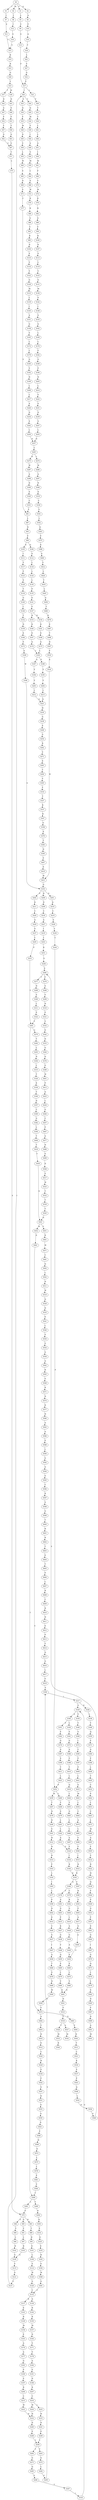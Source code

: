 strict digraph  {
	S0 -> S1 [ label = V ];
	S0 -> S2 [ label = Q ];
	S0 -> S3 [ label = I ];
	S0 -> S4 [ label = M ];
	S1 -> S5 [ label = L ];
	S2 -> S6 [ label = A ];
	S3 -> S7 [ label = I ];
	S4 -> S8 [ label = I ];
	S5 -> S9 [ label = V ];
	S6 -> S10 [ label = F ];
	S7 -> S11 [ label = S ];
	S8 -> S12 [ label = I ];
	S9 -> S13 [ label = G ];
	S10 -> S14 [ label = A ];
	S11 -> S15 [ label = V ];
	S12 -> S16 [ label = S ];
	S13 -> S17 [ label = F ];
	S14 -> S18 [ label = T ];
	S15 -> S19 [ label = K ];
	S16 -> S15 [ label = V ];
	S17 -> S20 [ label = I ];
	S17 -> S21 [ label = L ];
	S18 -> S22 [ label = L ];
	S19 -> S23 [ label = R ];
	S20 -> S24 [ label = T ];
	S20 -> S25 [ label = S ];
	S21 -> S26 [ label = F ];
	S22 -> S27 [ label = V ];
	S23 -> S28 [ label = G ];
	S24 -> S29 [ label = Q ];
	S25 -> S30 [ label = Q ];
	S26 -> S31 [ label = T ];
	S27 -> S32 [ label = G ];
	S28 -> S33 [ label = Y ];
	S29 -> S34 [ label = M ];
	S30 -> S35 [ label = F ];
	S31 -> S36 [ label = T ];
	S32 -> S17 [ label = F ];
	S33 -> S37 [ label = T ];
	S33 -> S38 [ label = M ];
	S34 -> S39 [ label = V ];
	S35 -> S40 [ label = M ];
	S36 -> S41 [ label = L ];
	S37 -> S42 [ label = D ];
	S38 -> S43 [ label = D ];
	S39 -> S44 [ label = I ];
	S40 -> S45 [ label = D ];
	S41 -> S46 [ label = L ];
	S42 -> S47 [ label = A ];
	S43 -> S48 [ label = S ];
	S44 -> S49 [ label = S ];
	S45 -> S50 [ label = V ];
	S46 -> S51 [ label = G ];
	S47 -> S52 [ label = F ];
	S48 -> S53 [ label = F ];
	S49 -> S54 [ label = V ];
	S50 -> S55 [ label = L ];
	S51 -> S56 [ label = I ];
	S52 -> S57 [ label = Y ];
	S53 -> S58 [ label = Y ];
	S54 -> S59 [ label = M ];
	S55 -> S60 [ label = W ];
	S56 -> S61 [ label = M ];
	S57 -> S62 [ label = G ];
	S58 -> S63 [ label = G ];
	S59 -> S64 [ label = L ];
	S60 -> S65 [ label = S ];
	S61 -> S66 [ label = F ];
	S62 -> S67 [ label = V ];
	S63 -> S67 [ label = V ];
	S64 -> S68 [ label = S ];
	S65 -> S69 [ label = D ];
	S66 -> S70 [ label = V ];
	S67 -> S71 [ label = T ];
	S68 -> S72 [ label = W ];
	S69 -> S73 [ label = S ];
	S70 -> S74 [ label = M ];
	S71 -> S75 [ label = L ];
	S72 -> S76 [ label = R ];
	S73 -> S77 [ label = C ];
	S74 -> S78 [ label = K ];
	S75 -> S79 [ label = S ];
	S76 -> S80 [ label = R ];
	S77 -> S81 [ label = V ];
	S78 -> S82 [ label = R ];
	S79 -> S83 [ label = R ];
	S79 -> S84 [ label = S ];
	S79 -> S85 [ label = G ];
	S80 -> S86 [ label = G ];
	S81 -> S87 [ label = L ];
	S82 -> S88 [ label = G ];
	S83 -> S89 [ label = T ];
	S84 -> S90 [ label = V ];
	S85 -> S91 [ label = V ];
	S86 -> S92 [ label = Y ];
	S87 -> S93 [ label = N ];
	S88 -> S94 [ label = F ];
	S89 -> S95 [ label = H ];
	S90 -> S96 [ label = L ];
	S91 -> S97 [ label = L ];
	S92 -> S98 [ label = R ];
	S93 -> S99 [ label = F ];
	S94 -> S100 [ label = R ];
	S95 -> S101 [ label = E ];
	S96 -> S102 [ label = R ];
	S97 -> S103 [ label = R ];
	S98 -> S104 [ label = D ];
	S99 -> S105 [ label = E ];
	S99 -> S106 [ label = Q ];
	S100 -> S107 [ label = D ];
	S101 -> S108 [ label = L ];
	S102 -> S109 [ label = G ];
	S103 -> S109 [ label = G ];
	S104 -> S110 [ label = S ];
	S105 -> S111 [ label = I ];
	S106 -> S112 [ label = S ];
	S107 -> S113 [ label = S ];
	S108 -> S114 [ label = S ];
	S109 -> S115 [ label = V ];
	S110 -> S116 [ label = V ];
	S111 -> S117 [ label = V ];
	S112 -> S118 [ label = L ];
	S113 -> S119 [ label = L ];
	S114 -> S120 [ label = W ];
	S115 -> S121 [ label = G ];
	S116 -> S122 [ label = Y ];
	S117 -> S123 [ label = F ];
	S118 -> S124 [ label = L ];
	S119 -> S125 [ label = Y ];
	S120 -> S126 [ label = G ];
	S121 -> S127 [ label = F ];
	S122 -> S128 [ label = G ];
	S123 -> S129 [ label = S ];
	S124 -> S130 [ label = L ];
	S125 -> S131 [ label = G ];
	S126 -> S132 [ label = C ];
	S127 -> S20 [ label = I ];
	S128 -> S133 [ label = M ];
	S129 -> S134 [ label = T ];
	S130 -> S135 [ label = P ];
	S131 -> S136 [ label = M ];
	S132 -> S137 [ label = K ];
	S132 -> S138 [ label = A ];
	S133 -> S139 [ label = L ];
	S134 -> S140 [ label = G ];
	S135 -> S141 [ label = E ];
	S136 -> S142 [ label = S ];
	S137 -> S143 [ label = E ];
	S138 -> S144 [ label = R ];
	S139 -> S145 [ label = I ];
	S140 -> S146 [ label = I ];
	S141 -> S147 [ label = F ];
	S142 -> S148 [ label = I ];
	S143 -> S149 [ label = R ];
	S144 -> S150 [ label = R ];
	S145 -> S151 [ label = A ];
	S146 -> S152 [ label = T ];
	S147 -> S153 [ label = H ];
	S147 -> S154 [ label = R ];
	S148 -> S155 [ label = S ];
	S149 -> S156 [ label = M ];
	S150 -> S157 [ label = M ];
	S151 -> S158 [ label = G ];
	S152 -> S159 [ label = N ];
	S153 -> S160 [ label = K ];
	S154 -> S161 [ label = K ];
	S155 -> S162 [ label = G ];
	S156 -> S163 [ label = E ];
	S157 -> S164 [ label = D ];
	S158 -> S165 [ label = V ];
	S159 -> S166 [ label = E ];
	S160 -> S167 [ label = E ];
	S161 -> S168 [ label = E ];
	S162 -> S169 [ label = L ];
	S163 -> S170 [ label = A ];
	S164 -> S171 [ label = V ];
	S165 -> S172 [ label = L ];
	S166 -> S173 [ label = F ];
	S167 -> S174 [ label = A ];
	S168 -> S175 [ label = A ];
	S169 -> S176 [ label = L ];
	S170 -> S177 [ label = A ];
	S171 -> S178 [ label = V ];
	S172 -> S179 [ label = L ];
	S173 -> S180 [ label = E ];
	S174 -> S181 [ label = L ];
	S175 -> S181 [ label = L ];
	S176 -> S182 [ label = F ];
	S177 -> S183 [ label = G ];
	S178 -> S184 [ label = A ];
	S179 -> S185 [ label = G ];
	S180 -> S186 [ label = W ];
	S181 -> S187 [ label = A ];
	S181 -> S188 [ label = P ];
	S182 -> S189 [ label = G ];
	S183 -> S190 [ label = P ];
	S184 -> S191 [ label = S ];
	S185 -> S192 [ label = V ];
	S186 -> S193 [ label = G ];
	S187 -> S194 [ label = V ];
	S188 -> S195 [ label = V ];
	S189 -> S196 [ label = F ];
	S190 -> S197 [ label = S ];
	S191 -> S198 [ label = D ];
	S192 -> S199 [ label = N ];
	S193 -> S200 [ label = H ];
	S193 -> S201 [ label = D ];
	S193 -> S202 [ label = E ];
	S194 -> S203 [ label = V ];
	S195 -> S204 [ label = V ];
	S196 -> S205 [ label = N ];
	S197 -> S206 [ label = R ];
	S198 -> S207 [ label = R ];
	S199 -> S208 [ label = L ];
	S200 -> S209 [ label = D ];
	S201 -> S210 [ label = Q ];
	S202 -> S211 [ label = K ];
	S203 -> S212 [ label = L ];
	S204 -> S213 [ label = L ];
	S205 -> S214 [ label = L ];
	S206 -> S215 [ label = C ];
	S207 -> S216 [ label = C ];
	S208 -> S217 [ label = L ];
	S209 -> S218 [ label = C ];
	S210 -> S219 [ label = C ];
	S211 -> S220 [ label = C ];
	S212 -> S221 [ label = Q ];
	S213 -> S221 [ label = Q ];
	S214 -> S222 [ label = V ];
	S215 -> S223 [ label = W ];
	S216 -> S224 [ label = W ];
	S216 -> S225 [ label = L ];
	S217 -> S226 [ label = A ];
	S218 -> S227 [ label = A ];
	S219 -> S228 [ label = S ];
	S220 -> S229 [ label = A ];
	S221 -> S230 [ label = H ];
	S222 -> S231 [ label = S ];
	S223 -> S232 [ label = H ];
	S224 -> S232 [ label = H ];
	S225 -> S233 [ label = H ];
	S226 -> S234 [ label = Q ];
	S227 -> S235 [ label = I ];
	S228 -> S236 [ label = T ];
	S229 -> S237 [ label = S ];
	S230 -> S238 [ label = G ];
	S231 -> S239 [ label = Q ];
	S232 -> S240 [ label = D ];
	S233 -> S241 [ label = D ];
	S234 -> S242 [ label = S ];
	S235 -> S243 [ label = L ];
	S236 -> S244 [ label = L ];
	S237 -> S245 [ label = L ];
	S238 -> S246 [ label = E ];
	S239 -> S247 [ label = S ];
	S240 -> S248 [ label = P ];
	S241 -> S249 [ label = P ];
	S242 -> S250 [ label = L ];
	S243 -> S251 [ label = R ];
	S244 -> S252 [ label = P ];
	S245 -> S253 [ label = P ];
	S246 -> S254 [ label = G ];
	S247 -> S255 [ label = L ];
	S248 -> S256 [ label = T ];
	S249 -> S256 [ label = T ];
	S250 -> S257 [ label = D ];
	S251 -> S258 [ label = G ];
	S252 -> S259 [ label = M ];
	S252 -> S260 [ label = L ];
	S253 -> S261 [ label = V ];
	S254 -> S262 [ label = R ];
	S255 -> S257 [ label = D ];
	S256 -> S263 [ label = F ];
	S256 -> S264 [ label = Y ];
	S257 -> S265 [ label = L ];
	S258 -> S266 [ label = S ];
	S259 -> S267 [ label = T ];
	S260 -> S268 [ label = V ];
	S261 -> S269 [ label = T ];
	S261 -> S270 [ label = G ];
	S262 -> S271 [ label = V ];
	S263 -> S272 [ label = G ];
	S264 -> S273 [ label = G ];
	S265 -> S274 [ label = L ];
	S265 -> S275 [ label = K ];
	S266 -> S276 [ label = F ];
	S266 -> S277 [ label = T ];
	S267 -> S278 [ label = N ];
	S268 -> S279 [ label = S ];
	S269 -> S280 [ label = Y ];
	S269 -> S281 [ label = L ];
	S270 -> S282 [ label = T ];
	S271 -> S283 [ label = E ];
	S272 -> S284 [ label = L ];
	S273 -> S285 [ label = Q ];
	S274 -> S286 [ label = W ];
	S275 -> S287 [ label = W ];
	S276 -> S288 [ label = S ];
	S277 -> S289 [ label = N ];
	S278 -> S290 [ label = D ];
	S279 -> S291 [ label = L ];
	S280 -> S292 [ label = N ];
	S281 -> S79 [ label = S ];
	S282 -> S293 [ label = L ];
	S283 -> S294 [ label = T ];
	S284 -> S295 [ label = F ];
	S285 -> S296 [ label = F ];
	S286 -> S297 [ label = A ];
	S287 -> S298 [ label = A ];
	S288 -> S299 [ label = V ];
	S289 -> S300 [ label = S ];
	S290 -> S301 [ label = S ];
	S291 -> S302 [ label = L ];
	S292 -> S303 [ label = K ];
	S293 -> S304 [ label = N ];
	S294 -> S305 [ label = V ];
	S295 -> S306 [ label = V ];
	S296 -> S307 [ label = V ];
	S297 -> S308 [ label = N ];
	S298 -> S309 [ label = D ];
	S299 -> S310 [ label = N ];
	S300 -> S311 [ label = L ];
	S301 -> S312 [ label = H ];
	S302 -> S313 [ label = A ];
	S303 -> S314 [ label = E ];
	S304 -> S315 [ label = L ];
	S305 -> S316 [ label = F ];
	S306 -> S317 [ label = I ];
	S307 -> S318 [ label = I ];
	S308 -> S319 [ label = E ];
	S309 -> S320 [ label = S ];
	S310 -> S321 [ label = P ];
	S311 -> S322 [ label = P ];
	S312 -> S323 [ label = N ];
	S313 -> S324 [ label = F ];
	S314 -> S325 [ label = E ];
	S315 -> S326 [ label = T ];
	S316 -> S327 [ label = T ];
	S317 -> S328 [ label = N ];
	S317 -> S329 [ label = G ];
	S318 -> S329 [ label = G ];
	S319 -> S330 [ label = C ];
	S320 -> S331 [ label = C ];
	S321 -> S332 [ label = V ];
	S322 -> S261 [ label = V ];
	S323 -> S333 [ label = R ];
	S324 -> S334 [ label = I ];
	S325 -> S335 [ label = E ];
	S326 -> S336 [ label = E ];
	S327 -> S337 [ label = R ];
	S328 -> S338 [ label = L ];
	S329 -> S339 [ label = V ];
	S329 -> S340 [ label = A ];
	S330 -> S341 [ label = V ];
	S331 -> S81 [ label = V ];
	S332 -> S342 [ label = E ];
	S333 -> S343 [ label = F ];
	S334 -> S344 [ label = R ];
	S335 -> S345 [ label = R ];
	S336 -> S346 [ label = T ];
	S337 -> S347 [ label = R ];
	S338 -> S348 [ label = Y ];
	S339 -> S349 [ label = Y ];
	S340 -> S350 [ label = L ];
	S340 -> S351 [ label = F ];
	S341 -> S352 [ label = L ];
	S342 -> S353 [ label = D ];
	S343 -> S354 [ label = L ];
	S344 -> S355 [ label = K ];
	S345 -> S356 [ label = S ];
	S346 -> S357 [ label = D ];
	S347 -> S358 [ label = G ];
	S348 -> S359 [ label = Q ];
	S349 -> S360 [ label = V ];
	S350 -> S361 [ label = F ];
	S351 -> S362 [ label = F ];
	S352 -> S363 [ label = D ];
	S353 -> S364 [ label = G ];
	S354 -> S365 [ label = I ];
	S355 -> S366 [ label = Q ];
	S355 -> S367 [ label = C ];
	S356 -> S368 [ label = W ];
	S357 -> S369 [ label = C ];
	S358 -> S370 [ label = E ];
	S359 -> S371 [ label = F ];
	S360 -> S372 [ label = I ];
	S361 -> S373 [ label = G ];
	S362 -> S374 [ label = G ];
	S363 -> S375 [ label = F ];
	S364 -> S376 [ label = Q ];
	S365 -> S377 [ label = L ];
	S366 -> S378 [ label = F ];
	S366 -> S379 [ label = C ];
	S367 -> S380 [ label = R ];
	S368 -> S381 [ label = G ];
	S369 -> S382 [ label = G ];
	S370 -> S383 [ label = Y ];
	S371 -> S384 [ label = A ];
	S372 -> S385 [ label = C ];
	S373 -> S386 [ label = A ];
	S374 -> S387 [ label = A ];
	S375 -> S388 [ label = E ];
	S376 -> S389 [ label = G ];
	S377 -> S390 [ label = P ];
	S378 -> S391 [ label = A ];
	S379 -> S392 [ label = R ];
	S380 -> S393 [ label = G ];
	S381 -> S132 [ label = C ];
	S382 -> S394 [ label = L ];
	S383 -> S395 [ label = D ];
	S384 -> S396 [ label = F ];
	S385 -> S397 [ label = F ];
	S386 -> S398 [ label = F ];
	S387 -> S399 [ label = S ];
	S388 -> S400 [ label = S ];
	S389 -> S401 [ label = W ];
	S390 -> S402 [ label = D ];
	S391 -> S403 [ label = G ];
	S392 -> S404 [ label = G ];
	S393 -> S405 [ label = F ];
	S394 -> S406 [ label = T ];
	S395 -> S407 [ label = F ];
	S396 -> S408 [ label = L ];
	S397 -> S409 [ label = P ];
	S398 -> S410 [ label = T ];
	S399 -> S411 [ label = T ];
	S400 -> S412 [ label = V ];
	S401 -> S413 [ label = P ];
	S402 -> S414 [ label = E ];
	S403 -> S415 [ label = F ];
	S404 -> S416 [ label = L ];
	S405 -> S417 [ label = A ];
	S406 -> S418 [ label = T ];
	S407 -> S419 [ label = E ];
	S408 -> S420 [ label = T ];
	S409 -> S421 [ label = L ];
	S410 -> S422 [ label = L ];
	S411 -> S423 [ label = L ];
	S412 -> S424 [ label = L ];
	S413 -> S425 [ label = A ];
	S414 -> S426 [ label = C ];
	S415 -> S427 [ label = K ];
	S416 -> S428 [ label = A ];
	S417 -> S429 [ label = G ];
	S418 -> S430 [ label = T ];
	S419 -> S431 [ label = W ];
	S420 -> S432 [ label = C ];
	S421 -> S433 [ label = S ];
	S422 -> S434 [ label = Q ];
	S423 -> S252 [ label = P ];
	S424 -> S435 [ label = T ];
	S425 -> S436 [ label = L ];
	S426 -> S437 [ label = S ];
	S427 -> S438 [ label = G ];
	S428 -> S439 [ label = G ];
	S429 -> S440 [ label = A ];
	S430 -> S441 [ label = N ];
	S431 -> S193 [ label = G ];
	S432 -> S442 [ label = P ];
	S433 -> S443 [ label = M ];
	S434 -> S444 [ label = L ];
	S435 -> S445 [ label = L ];
	S436 -> S446 [ label = G ];
	S437 -> S447 [ label = I ];
	S438 -> S448 [ label = V ];
	S439 -> S449 [ label = A ];
	S440 -> S450 [ label = E ];
	S441 -> S451 [ label = V ];
	S441 -> S452 [ label = W ];
	S442 -> S453 [ label = L ];
	S443 -> S454 [ label = L ];
	S444 -> S455 [ label = V ];
	S445 -> S456 [ label = G ];
	S446 -> S457 [ label = C ];
	S447 -> S458 [ label = A ];
	S448 -> S459 [ label = Q ];
	S449 -> S450 [ label = E ];
	S450 -> S460 [ label = E ];
	S451 -> S461 [ label = R ];
	S452 -> S462 [ label = D ];
	S453 -> S463 [ label = C ];
	S454 -> S464 [ label = C ];
	S455 -> S465 [ label = G ];
	S456 -> S466 [ label = T ];
	S457 -> S467 [ label = P ];
	S458 -> S468 [ label = T ];
	S459 -> S469 [ label = E ];
	S460 -> S470 [ label = L ];
	S461 -> S471 [ label = M ];
	S462 -> S472 [ label = V ];
	S463 -> S473 [ label = L ];
	S464 -> S474 [ label = A ];
	S465 -> S475 [ label = L ];
	S466 -> S476 [ label = K ];
	S467 -> S477 [ label = A ];
	S468 -> S478 [ label = S ];
	S469 -> S479 [ label = L ];
	S470 -> S480 [ label = V ];
	S471 -> S481 [ label = C ];
	S472 -> S482 [ label = A ];
	S472 -> S483 [ label = D ];
	S473 -> S484 [ label = M ];
	S474 -> S485 [ label = L ];
	S475 -> S486 [ label = L ];
	S476 -> S487 [ label = E ];
	S477 -> S488 [ label = N ];
	S478 -> S489 [ label = N ];
	S479 -> S490 [ label = V ];
	S480 -> S491 [ label = D ];
	S481 -> S492 [ label = Q ];
	S482 -> S493 [ label = Y ];
	S483 -> S494 [ label = F ];
	S484 -> S495 [ label = A ];
	S485 -> S496 [ label = V ];
	S486 -> S497 [ label = A ];
	S487 -> S498 [ label = T ];
	S488 -> S499 [ label = S ];
	S489 -> S500 [ label = W ];
	S490 -> S491 [ label = D ];
	S491 -> S501 [ label = D ];
	S492 -> S502 [ label = L ];
	S493 -> S503 [ label = R ];
	S494 -> S504 [ label = R ];
	S495 -> S505 [ label = F ];
	S496 -> S506 [ label = F ];
	S497 -> S324 [ label = F ];
	S498 -> S507 [ label = D ];
	S499 -> S508 [ label = D ];
	S500 -> S509 [ label = D ];
	S501 -> S510 [ label = F ];
	S502 -> S511 [ label = N ];
	S503 -> S512 [ label = E ];
	S504 -> S513 [ label = T ];
	S505 -> S514 [ label = V ];
	S506 -> S515 [ label = I ];
	S507 -> S516 [ label = F ];
	S508 -> S517 [ label = S ];
	S509 -> S472 [ label = V ];
	S510 -> S518 [ label = T ];
	S511 -> S519 [ label = W ];
	S512 -> S520 [ label = C ];
	S513 -> S521 [ label = C ];
	S514 -> S522 [ label = R ];
	S515 -> S523 [ label = R ];
	S516 -> S524 [ label = E ];
	S517 -> S525 [ label = W ];
	S518 -> S526 [ label = T ];
	S518 -> S527 [ label = A ];
	S519 -> S528 [ label = Q ];
	S520 -> S529 [ label = H ];
	S521 -> S530 [ label = K ];
	S522 -> S531 [ label = H ];
	S523 -> S355 [ label = K ];
	S524 -> S431 [ label = W ];
	S525 -> S532 [ label = T ];
	S526 -> S533 [ label = M ];
	S527 -> S534 [ label = M ];
	S528 -> S535 [ label = D ];
	S529 -> S536 [ label = S ];
	S530 -> S537 [ label = S ];
	S531 -> S538 [ label = Q ];
	S532 -> S539 [ label = T ];
	S533 -> S540 [ label = K ];
	S535 -> S541 [ label = E ];
	S536 -> S542 [ label = F ];
	S537 -> S543 [ label = P ];
	S538 -> S544 [ label = F ];
	S539 -> S545 [ label = T ];
	S541 -> S546 [ label = L ];
	S542 -> S547 [ label = S ];
	S543 -> S548 [ label = Q ];
	S544 -> S549 [ label = P ];
	S545 -> S441 [ label = N ];
	S546 -> S550 [ label = S ];
	S547 -> S551 [ label = K ];
	S548 -> S552 [ label = L ];
	S549 -> S553 [ label = G ];
	S550 -> S554 [ label = G ];
	S551 -> S555 [ label = S ];
	S552 -> S556 [ label = R ];
	S553 -> S557 [ label = F ];
	S554 -> S558 [ label = S ];
	S555 -> S559 [ label = G ];
	S556 -> S560 [ label = G ];
	S557 -> S561 [ label = E ];
	S558 -> S562 [ label = A ];
	S559 -> S563 [ label = D ];
	S560 -> S266 [ label = S ];
	S561 -> S564 [ label = G ];
	S562 -> S565 [ label = R ];
	S563 -> S566 [ label = F ];
	S564 -> S567 [ label = I ];
	S565 -> S568 [ label = S ];
	S566 -> S569 [ label = H ];
	S567 -> S570 [ label = G ];
	S568 -> S571 [ label = R ];
	S569 -> S572 [ label = E ];
	S570 -> S573 [ label = Q ];
	S571 -> S574 [ label = N ];
	S572 -> S575 [ label = L ];
	S573 -> S576 [ label = L ];
	S574 -> S577 [ label = R ];
	S575 -> S578 [ label = L ];
	S576 -> S579 [ label = L ];
	S577 -> S580 [ label = H ];
	S578 -> S581 [ label = P ];
	S579 -> S582 [ label = S ];
	S580 -> S583 [ label = A ];
	S581 -> S584 [ label = V ];
	S582 -> S585 [ label = D ];
	S583 -> S586 [ label = A ];
	S584 -> S269 [ label = T ];
	S585 -> S587 [ label = F ];
	S586 -> S588 [ label = E ];
	S587 -> S589 [ label = D ];
	S588 -> S590 [ label = L ];
	S589 -> S591 [ label = A ];
	S590 -> S592 [ label = S ];
	S591 -> S593 [ label = M ];
	S592 -> S594 [ label = A ];
	S594 -> S595 [ label = G ];
	S595 -> S596 [ label = C ];
	S596 -> S597 [ label = R ];
	S597 -> S598 [ label = S ];
	S598 -> S599 [ label = S ];
	S599 -> S600 [ label = T ];
	S600 -> S601 [ label = R ];
	S601 -> S602 [ label = R ];
	S602 -> S603 [ label = T ];
	S603 -> S604 [ label = E ];
	S604 -> S605 [ label = T ];
	S605 -> S606 [ label = P ];
	S606 -> S607 [ label = L ];
	S607 -> S608 [ label = R ];
	S608 -> S609 [ label = C ];
	S609 -> S610 [ label = R ];
	S610 -> S611 [ label = H ];
	S611 -> S612 [ label = E ];
	S612 -> S613 [ label = P ];
	S613 -> S614 [ label = V ];
	S614 -> S615 [ label = Q ];
	S615 -> S616 [ label = G ];
	S616 -> S617 [ label = L ];
	S617 -> S618 [ label = F ];
	S618 -> S306 [ label = V ];
}
